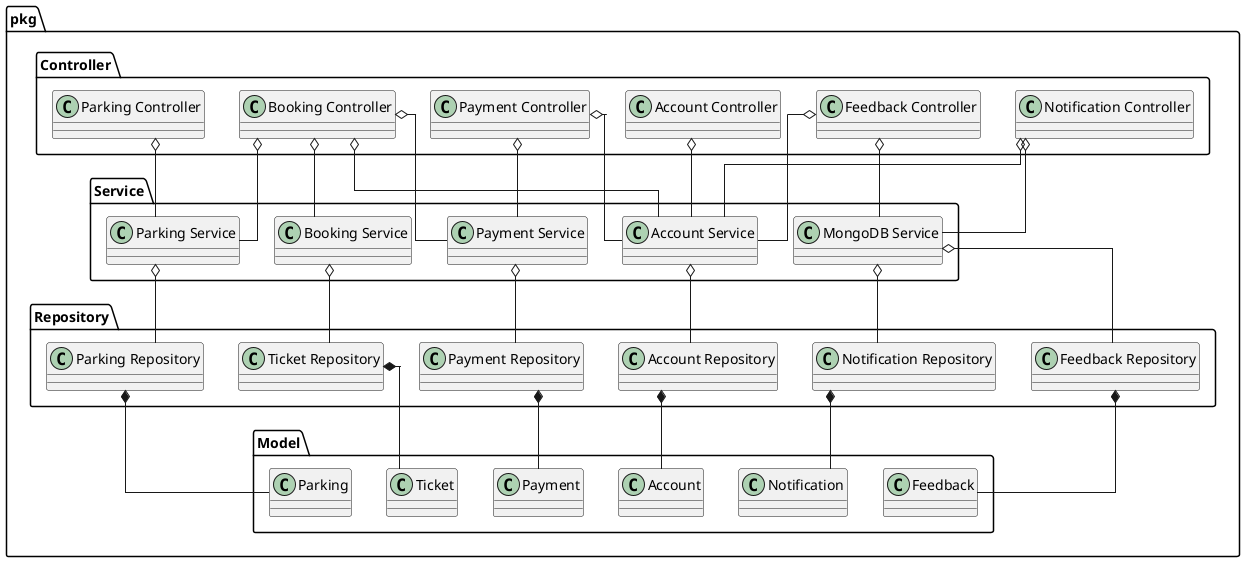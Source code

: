 @startuml package_detail

skinparam Linetype ortho

package "pkg" {
  package "Controller" {
    class "Account Controller" as AccountController
    class "Parking Controller" as ParkingController
    class "Payment Controller" as PaymentController
    class "Notification Controller" as NotificationController
    class "Feedback Controller" as FeedbackController
    class "Booking Controller" as BookingController
  }

  package "Service" {
    class "Account Service" as AccountService
    class "Parking Service" as ParkingService
    class "Payment Service" as PaymentService
    class "MongoDB Service" as MongoDBService
    class "Booking Service" as BookingService
  }

  package "Repository" {
    class "Account Repository" as AccountRepository
    class "Parking Repository" as ParkingRepository
    class "Payment Repository" as PaymentRepository
    class "Notification Repository" as NotificationRepository
    class "Feedback Repository" as FeedbackRepository
    class "Ticket Repository" as TicketRepository
  }

  package "Model" {
    class "Account" as Account
    class "Parking" as Parking
    class "Payment" as Payment
    class "Notification" as Notification
    class "Feedback" as Feedback
    class "Ticket" as Ticket
  }

  AccountController o-- AccountService
  FeedbackController o-- AccountService
  BookingController o-- AccountService
  NotificationController o-- AccountService
  PaymentController o-- AccountService

  ParkingController o-- ParkingService
  BookingController o-- ParkingService

  PaymentController o-- PaymentService
  BookingController o-- PaymentService

  NotificationController o-- MongoDBService
  FeedbackController o-- MongoDBService
  
  BookingController o-- BookingService
  
  
  

  AccountService o-- AccountRepository
  ParkingService o-- ParkingRepository
  PaymentService o-- PaymentRepository
  MongoDBService o-- NotificationRepository
  MongoDBService o-- FeedbackRepository
  BookingService o-- TicketRepository

  AccountRepository *-- Account
  ParkingRepository *-- Parking
  PaymentRepository *-- Payment
  NotificationRepository *-- Notification
  FeedbackRepository *-- Feedback
  TicketRepository *-- Ticket
}

@enduml